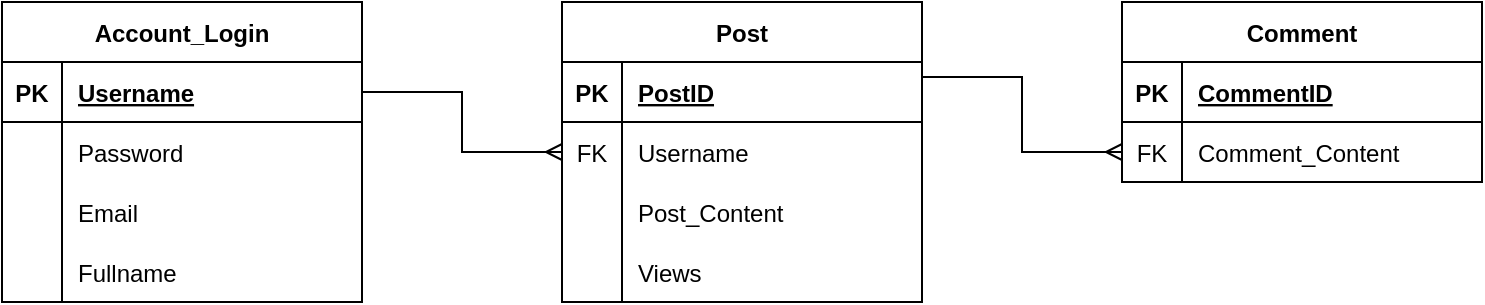 <mxfile version="20.8.16" type="device"><diagram name="Page-1" id="nGkyCeyFzW1za7OLpP1a"><mxGraphModel dx="1090" dy="559" grid="1" gridSize="10" guides="1" tooltips="1" connect="1" arrows="1" fold="1" page="1" pageScale="1" pageWidth="3300" pageHeight="4681" math="0" shadow="0"><root><mxCell id="0"/><mxCell id="1" parent="0"/><mxCell id="lEIRcBl-KMJGeQgPUGS8-1" value="Account_Login" style="shape=table;startSize=30;container=1;collapsible=1;childLayout=tableLayout;fixedRows=1;rowLines=0;fontStyle=1;align=center;resizeLast=1;" parent="1" vertex="1"><mxGeometry x="660" y="360" width="180" height="150" as="geometry"/></mxCell><mxCell id="lEIRcBl-KMJGeQgPUGS8-2" value="" style="shape=tableRow;horizontal=0;startSize=0;swimlaneHead=0;swimlaneBody=0;fillColor=none;collapsible=0;dropTarget=0;points=[[0,0.5],[1,0.5]];portConstraint=eastwest;top=0;left=0;right=0;bottom=1;" parent="lEIRcBl-KMJGeQgPUGS8-1" vertex="1"><mxGeometry y="30" width="180" height="30" as="geometry"/></mxCell><mxCell id="lEIRcBl-KMJGeQgPUGS8-3" value="PK" style="shape=partialRectangle;connectable=0;fillColor=none;top=0;left=0;bottom=0;right=0;fontStyle=1;overflow=hidden;" parent="lEIRcBl-KMJGeQgPUGS8-2" vertex="1"><mxGeometry width="30" height="30" as="geometry"><mxRectangle width="30" height="30" as="alternateBounds"/></mxGeometry></mxCell><mxCell id="lEIRcBl-KMJGeQgPUGS8-4" value="Username" style="shape=partialRectangle;connectable=0;fillColor=none;top=0;left=0;bottom=0;right=0;align=left;spacingLeft=6;fontStyle=5;overflow=hidden;" parent="lEIRcBl-KMJGeQgPUGS8-2" vertex="1"><mxGeometry x="30" width="150" height="30" as="geometry"><mxRectangle width="150" height="30" as="alternateBounds"/></mxGeometry></mxCell><mxCell id="lEIRcBl-KMJGeQgPUGS8-5" value="" style="shape=tableRow;horizontal=0;startSize=0;swimlaneHead=0;swimlaneBody=0;fillColor=none;collapsible=0;dropTarget=0;points=[[0,0.5],[1,0.5]];portConstraint=eastwest;top=0;left=0;right=0;bottom=0;" parent="lEIRcBl-KMJGeQgPUGS8-1" vertex="1"><mxGeometry y="60" width="180" height="30" as="geometry"/></mxCell><mxCell id="lEIRcBl-KMJGeQgPUGS8-6" value="" style="shape=partialRectangle;connectable=0;fillColor=none;top=0;left=0;bottom=0;right=0;editable=1;overflow=hidden;" parent="lEIRcBl-KMJGeQgPUGS8-5" vertex="1"><mxGeometry width="30" height="30" as="geometry"><mxRectangle width="30" height="30" as="alternateBounds"/></mxGeometry></mxCell><mxCell id="lEIRcBl-KMJGeQgPUGS8-7" value="Password    " style="shape=partialRectangle;connectable=0;fillColor=none;top=0;left=0;bottom=0;right=0;align=left;spacingLeft=6;overflow=hidden;" parent="lEIRcBl-KMJGeQgPUGS8-5" vertex="1"><mxGeometry x="30" width="150" height="30" as="geometry"><mxRectangle width="150" height="30" as="alternateBounds"/></mxGeometry></mxCell><mxCell id="lEIRcBl-KMJGeQgPUGS8-8" value="" style="shape=tableRow;horizontal=0;startSize=0;swimlaneHead=0;swimlaneBody=0;fillColor=none;collapsible=0;dropTarget=0;points=[[0,0.5],[1,0.5]];portConstraint=eastwest;top=0;left=0;right=0;bottom=0;" parent="lEIRcBl-KMJGeQgPUGS8-1" vertex="1"><mxGeometry y="90" width="180" height="30" as="geometry"/></mxCell><mxCell id="lEIRcBl-KMJGeQgPUGS8-9" value="" style="shape=partialRectangle;connectable=0;fillColor=none;top=0;left=0;bottom=0;right=0;editable=1;overflow=hidden;" parent="lEIRcBl-KMJGeQgPUGS8-8" vertex="1"><mxGeometry width="30" height="30" as="geometry"><mxRectangle width="30" height="30" as="alternateBounds"/></mxGeometry></mxCell><mxCell id="lEIRcBl-KMJGeQgPUGS8-10" value="Email" style="shape=partialRectangle;connectable=0;fillColor=none;top=0;left=0;bottom=0;right=0;align=left;spacingLeft=6;overflow=hidden;" parent="lEIRcBl-KMJGeQgPUGS8-8" vertex="1"><mxGeometry x="30" width="150" height="30" as="geometry"><mxRectangle width="150" height="30" as="alternateBounds"/></mxGeometry></mxCell><mxCell id="lEIRcBl-KMJGeQgPUGS8-11" value="" style="shape=tableRow;horizontal=0;startSize=0;swimlaneHead=0;swimlaneBody=0;fillColor=none;collapsible=0;dropTarget=0;points=[[0,0.5],[1,0.5]];portConstraint=eastwest;top=0;left=0;right=0;bottom=0;" parent="lEIRcBl-KMJGeQgPUGS8-1" vertex="1"><mxGeometry y="120" width="180" height="30" as="geometry"/></mxCell><mxCell id="lEIRcBl-KMJGeQgPUGS8-12" value="" style="shape=partialRectangle;connectable=0;fillColor=none;top=0;left=0;bottom=0;right=0;editable=1;overflow=hidden;" parent="lEIRcBl-KMJGeQgPUGS8-11" vertex="1"><mxGeometry width="30" height="30" as="geometry"><mxRectangle width="30" height="30" as="alternateBounds"/></mxGeometry></mxCell><mxCell id="lEIRcBl-KMJGeQgPUGS8-13" value="Fullname" style="shape=partialRectangle;connectable=0;fillColor=none;top=0;left=0;bottom=0;right=0;align=left;spacingLeft=6;overflow=hidden;" parent="lEIRcBl-KMJGeQgPUGS8-11" vertex="1"><mxGeometry x="30" width="150" height="30" as="geometry"><mxRectangle width="150" height="30" as="alternateBounds"/></mxGeometry></mxCell><mxCell id="9GS9DDfGuXbMMAsVXMQP-21" style="edgeStyle=orthogonalEdgeStyle;rounded=0;orthogonalLoop=1;jettySize=auto;html=1;exitX=1;exitY=0.25;exitDx=0;exitDy=0;entryX=0;entryY=0.5;entryDx=0;entryDy=0;endArrow=ERmany;endFill=0;" edge="1" parent="1" source="lEIRcBl-KMJGeQgPUGS8-14" target="9GS9DDfGuXbMMAsVXMQP-9"><mxGeometry relative="1" as="geometry"/></mxCell><mxCell id="lEIRcBl-KMJGeQgPUGS8-14" value="Post" style="shape=table;startSize=30;container=1;collapsible=1;childLayout=tableLayout;fixedRows=1;rowLines=0;fontStyle=1;align=center;resizeLast=1;" parent="1" vertex="1"><mxGeometry x="940" y="360" width="180" height="150" as="geometry"/></mxCell><mxCell id="lEIRcBl-KMJGeQgPUGS8-15" value="" style="shape=tableRow;horizontal=0;startSize=0;swimlaneHead=0;swimlaneBody=0;fillColor=none;collapsible=0;dropTarget=0;points=[[0,0.5],[1,0.5]];portConstraint=eastwest;top=0;left=0;right=0;bottom=1;" parent="lEIRcBl-KMJGeQgPUGS8-14" vertex="1"><mxGeometry y="30" width="180" height="30" as="geometry"/></mxCell><mxCell id="lEIRcBl-KMJGeQgPUGS8-16" value="PK" style="shape=partialRectangle;connectable=0;fillColor=none;top=0;left=0;bottom=0;right=0;fontStyle=1;overflow=hidden;" parent="lEIRcBl-KMJGeQgPUGS8-15" vertex="1"><mxGeometry width="30" height="30" as="geometry"><mxRectangle width="30" height="30" as="alternateBounds"/></mxGeometry></mxCell><mxCell id="lEIRcBl-KMJGeQgPUGS8-17" value="PostID" style="shape=partialRectangle;connectable=0;fillColor=none;top=0;left=0;bottom=0;right=0;align=left;spacingLeft=6;fontStyle=5;overflow=hidden;" parent="lEIRcBl-KMJGeQgPUGS8-15" vertex="1"><mxGeometry x="30" width="150" height="30" as="geometry"><mxRectangle width="150" height="30" as="alternateBounds"/></mxGeometry></mxCell><mxCell id="lEIRcBl-KMJGeQgPUGS8-18" value="" style="shape=tableRow;horizontal=0;startSize=0;swimlaneHead=0;swimlaneBody=0;fillColor=none;collapsible=0;dropTarget=0;points=[[0,0.5],[1,0.5]];portConstraint=eastwest;top=0;left=0;right=0;bottom=0;" parent="lEIRcBl-KMJGeQgPUGS8-14" vertex="1"><mxGeometry y="60" width="180" height="30" as="geometry"/></mxCell><mxCell id="lEIRcBl-KMJGeQgPUGS8-19" value="FK" style="shape=partialRectangle;connectable=0;fillColor=none;top=0;left=0;bottom=0;right=0;editable=1;overflow=hidden;" parent="lEIRcBl-KMJGeQgPUGS8-18" vertex="1"><mxGeometry width="30" height="30" as="geometry"><mxRectangle width="30" height="30" as="alternateBounds"/></mxGeometry></mxCell><mxCell id="lEIRcBl-KMJGeQgPUGS8-20" value="Username" style="shape=partialRectangle;connectable=0;fillColor=none;top=0;left=0;bottom=0;right=0;align=left;spacingLeft=6;overflow=hidden;" parent="lEIRcBl-KMJGeQgPUGS8-18" vertex="1"><mxGeometry x="30" width="150" height="30" as="geometry"><mxRectangle width="150" height="30" as="alternateBounds"/></mxGeometry></mxCell><mxCell id="lEIRcBl-KMJGeQgPUGS8-21" value="" style="shape=tableRow;horizontal=0;startSize=0;swimlaneHead=0;swimlaneBody=0;fillColor=none;collapsible=0;dropTarget=0;points=[[0,0.5],[1,0.5]];portConstraint=eastwest;top=0;left=0;right=0;bottom=0;" parent="lEIRcBl-KMJGeQgPUGS8-14" vertex="1"><mxGeometry y="90" width="180" height="30" as="geometry"/></mxCell><mxCell id="lEIRcBl-KMJGeQgPUGS8-22" value="" style="shape=partialRectangle;connectable=0;fillColor=none;top=0;left=0;bottom=0;right=0;editable=1;overflow=hidden;" parent="lEIRcBl-KMJGeQgPUGS8-21" vertex="1"><mxGeometry width="30" height="30" as="geometry"><mxRectangle width="30" height="30" as="alternateBounds"/></mxGeometry></mxCell><mxCell id="lEIRcBl-KMJGeQgPUGS8-23" value="Post_Content" style="shape=partialRectangle;connectable=0;fillColor=none;top=0;left=0;bottom=0;right=0;align=left;spacingLeft=6;overflow=hidden;" parent="lEIRcBl-KMJGeQgPUGS8-21" vertex="1"><mxGeometry x="30" width="150" height="30" as="geometry"><mxRectangle width="150" height="30" as="alternateBounds"/></mxGeometry></mxCell><mxCell id="lEIRcBl-KMJGeQgPUGS8-24" value="" style="shape=tableRow;horizontal=0;startSize=0;swimlaneHead=0;swimlaneBody=0;fillColor=none;collapsible=0;dropTarget=0;points=[[0,0.5],[1,0.5]];portConstraint=eastwest;top=0;left=0;right=0;bottom=0;" parent="lEIRcBl-KMJGeQgPUGS8-14" vertex="1"><mxGeometry y="120" width="180" height="30" as="geometry"/></mxCell><mxCell id="lEIRcBl-KMJGeQgPUGS8-25" value="" style="shape=partialRectangle;connectable=0;fillColor=none;top=0;left=0;bottom=0;right=0;editable=1;overflow=hidden;" parent="lEIRcBl-KMJGeQgPUGS8-24" vertex="1"><mxGeometry width="30" height="30" as="geometry"><mxRectangle width="30" height="30" as="alternateBounds"/></mxGeometry></mxCell><mxCell id="lEIRcBl-KMJGeQgPUGS8-26" value="Views" style="shape=partialRectangle;connectable=0;fillColor=none;top=0;left=0;bottom=0;right=0;align=left;spacingLeft=6;overflow=hidden;" parent="lEIRcBl-KMJGeQgPUGS8-24" vertex="1"><mxGeometry x="30" width="150" height="30" as="geometry"><mxRectangle width="150" height="30" as="alternateBounds"/></mxGeometry></mxCell><mxCell id="lEIRcBl-KMJGeQgPUGS8-40" style="edgeStyle=orthogonalEdgeStyle;rounded=0;orthogonalLoop=1;jettySize=auto;html=1;exitX=1;exitY=0.5;exitDx=0;exitDy=0;entryX=0;entryY=0.5;entryDx=0;entryDy=0;endArrow=ERmany;endFill=0;" parent="1" source="lEIRcBl-KMJGeQgPUGS8-2" target="lEIRcBl-KMJGeQgPUGS8-18" edge="1"><mxGeometry relative="1" as="geometry"/></mxCell><mxCell id="9GS9DDfGuXbMMAsVXMQP-5" value="Comment" style="shape=table;startSize=30;container=1;collapsible=1;childLayout=tableLayout;fixedRows=1;rowLines=0;fontStyle=1;align=center;resizeLast=1;" vertex="1" parent="1"><mxGeometry x="1220" y="360" width="180" height="90" as="geometry"/></mxCell><mxCell id="9GS9DDfGuXbMMAsVXMQP-6" value="" style="shape=tableRow;horizontal=0;startSize=0;swimlaneHead=0;swimlaneBody=0;fillColor=none;collapsible=0;dropTarget=0;points=[[0,0.5],[1,0.5]];portConstraint=eastwest;top=0;left=0;right=0;bottom=1;" vertex="1" parent="9GS9DDfGuXbMMAsVXMQP-5"><mxGeometry y="30" width="180" height="30" as="geometry"/></mxCell><mxCell id="9GS9DDfGuXbMMAsVXMQP-7" value="PK" style="shape=partialRectangle;connectable=0;fillColor=none;top=0;left=0;bottom=0;right=0;fontStyle=1;overflow=hidden;" vertex="1" parent="9GS9DDfGuXbMMAsVXMQP-6"><mxGeometry width="30" height="30" as="geometry"><mxRectangle width="30" height="30" as="alternateBounds"/></mxGeometry></mxCell><mxCell id="9GS9DDfGuXbMMAsVXMQP-8" value="CommentID" style="shape=partialRectangle;connectable=0;fillColor=none;top=0;left=0;bottom=0;right=0;align=left;spacingLeft=6;fontStyle=5;overflow=hidden;" vertex="1" parent="9GS9DDfGuXbMMAsVXMQP-6"><mxGeometry x="30" width="150" height="30" as="geometry"><mxRectangle width="150" height="30" as="alternateBounds"/></mxGeometry></mxCell><mxCell id="9GS9DDfGuXbMMAsVXMQP-9" value="" style="shape=tableRow;horizontal=0;startSize=0;swimlaneHead=0;swimlaneBody=0;fillColor=none;collapsible=0;dropTarget=0;points=[[0,0.5],[1,0.5]];portConstraint=eastwest;top=0;left=0;right=0;bottom=0;" vertex="1" parent="9GS9DDfGuXbMMAsVXMQP-5"><mxGeometry y="60" width="180" height="30" as="geometry"/></mxCell><mxCell id="9GS9DDfGuXbMMAsVXMQP-10" value="FK" style="shape=partialRectangle;connectable=0;fillColor=none;top=0;left=0;bottom=0;right=0;editable=1;overflow=hidden;" vertex="1" parent="9GS9DDfGuXbMMAsVXMQP-9"><mxGeometry width="30" height="30" as="geometry"><mxRectangle width="30" height="30" as="alternateBounds"/></mxGeometry></mxCell><mxCell id="9GS9DDfGuXbMMAsVXMQP-11" value="Comment_Content" style="shape=partialRectangle;connectable=0;fillColor=none;top=0;left=0;bottom=0;right=0;align=left;spacingLeft=6;overflow=hidden;" vertex="1" parent="9GS9DDfGuXbMMAsVXMQP-9"><mxGeometry x="30" width="150" height="30" as="geometry"><mxRectangle width="150" height="30" as="alternateBounds"/></mxGeometry></mxCell></root></mxGraphModel></diagram></mxfile>